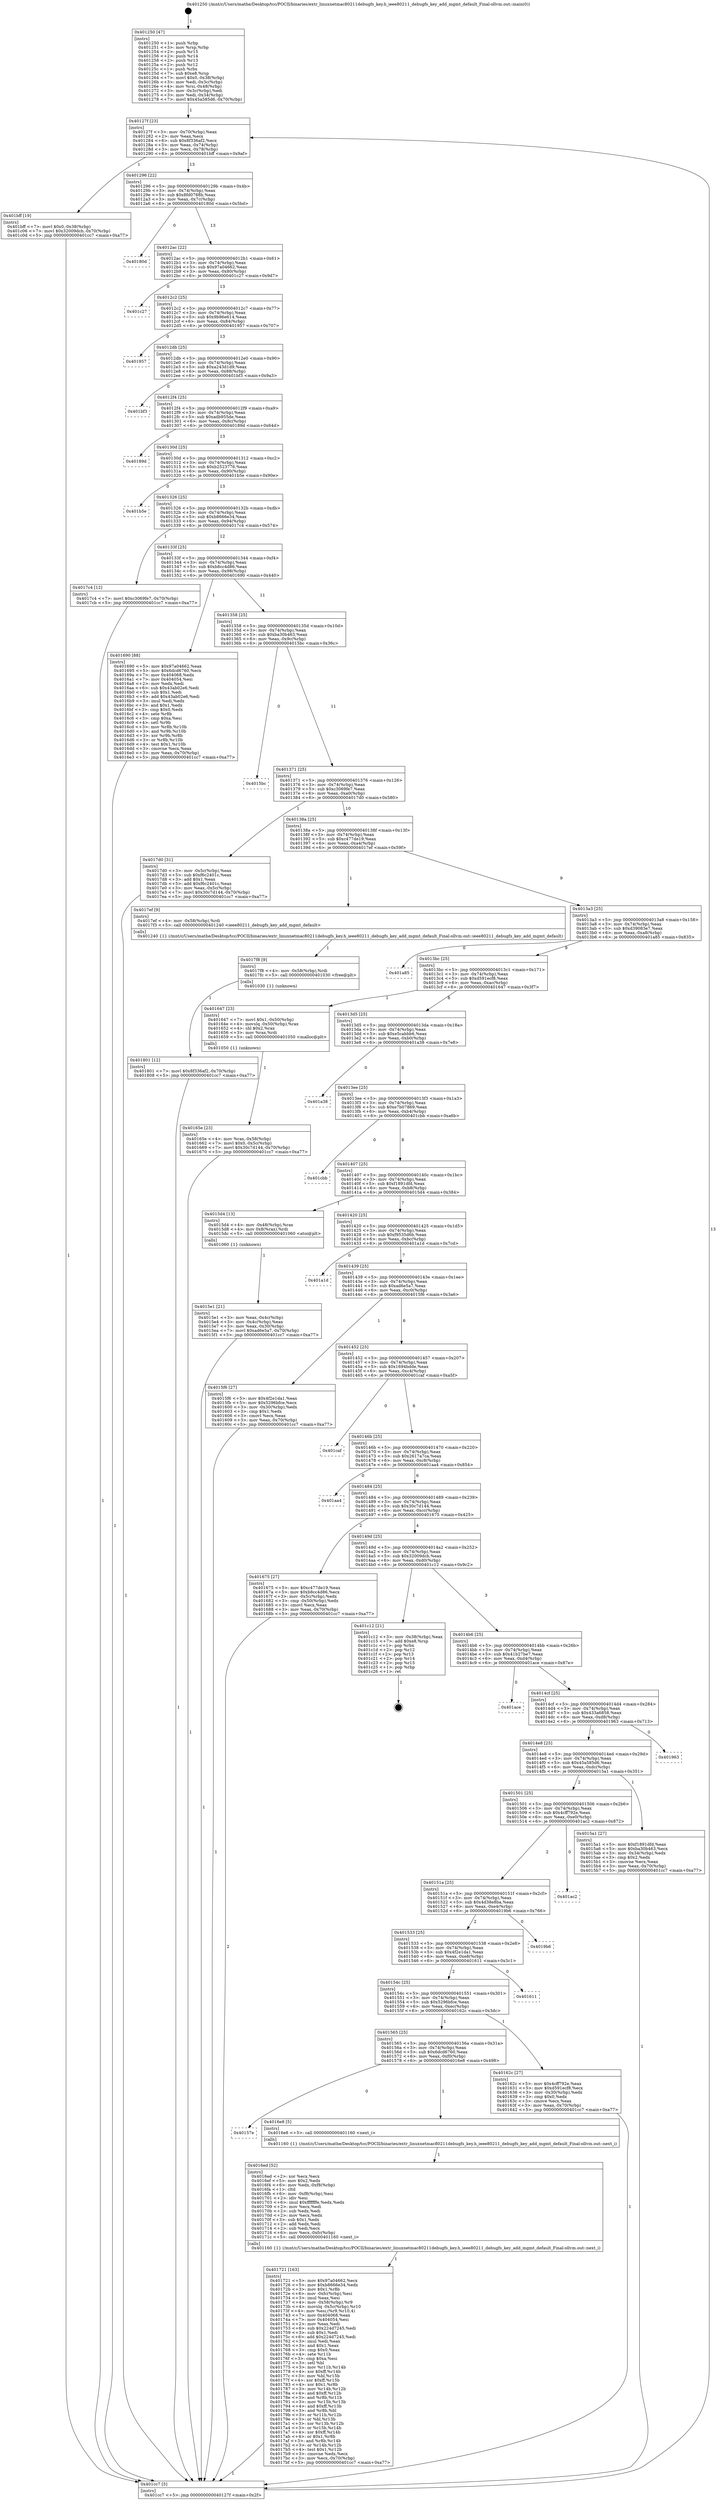 digraph "0x401250" {
  label = "0x401250 (/mnt/c/Users/mathe/Desktop/tcc/POCII/binaries/extr_linuxnetmac80211debugfs_key.h_ieee80211_debugfs_key_add_mgmt_default_Final-ollvm.out::main(0))"
  labelloc = "t"
  node[shape=record]

  Entry [label="",width=0.3,height=0.3,shape=circle,fillcolor=black,style=filled]
  "0x40127f" [label="{
     0x40127f [23]\l
     | [instrs]\l
     &nbsp;&nbsp;0x40127f \<+3\>: mov -0x70(%rbp),%eax\l
     &nbsp;&nbsp;0x401282 \<+2\>: mov %eax,%ecx\l
     &nbsp;&nbsp;0x401284 \<+6\>: sub $0x8f336af2,%ecx\l
     &nbsp;&nbsp;0x40128a \<+3\>: mov %eax,-0x74(%rbp)\l
     &nbsp;&nbsp;0x40128d \<+3\>: mov %ecx,-0x78(%rbp)\l
     &nbsp;&nbsp;0x401290 \<+6\>: je 0000000000401bff \<main+0x9af\>\l
  }"]
  "0x401bff" [label="{
     0x401bff [19]\l
     | [instrs]\l
     &nbsp;&nbsp;0x401bff \<+7\>: movl $0x0,-0x38(%rbp)\l
     &nbsp;&nbsp;0x401c06 \<+7\>: movl $0x32009dcb,-0x70(%rbp)\l
     &nbsp;&nbsp;0x401c0d \<+5\>: jmp 0000000000401cc7 \<main+0xa77\>\l
  }"]
  "0x401296" [label="{
     0x401296 [22]\l
     | [instrs]\l
     &nbsp;&nbsp;0x401296 \<+5\>: jmp 000000000040129b \<main+0x4b\>\l
     &nbsp;&nbsp;0x40129b \<+3\>: mov -0x74(%rbp),%eax\l
     &nbsp;&nbsp;0x40129e \<+5\>: sub $0x8fd0788b,%eax\l
     &nbsp;&nbsp;0x4012a3 \<+3\>: mov %eax,-0x7c(%rbp)\l
     &nbsp;&nbsp;0x4012a6 \<+6\>: je 000000000040180d \<main+0x5bd\>\l
  }"]
  Exit [label="",width=0.3,height=0.3,shape=circle,fillcolor=black,style=filled,peripheries=2]
  "0x40180d" [label="{
     0x40180d\l
  }", style=dashed]
  "0x4012ac" [label="{
     0x4012ac [22]\l
     | [instrs]\l
     &nbsp;&nbsp;0x4012ac \<+5\>: jmp 00000000004012b1 \<main+0x61\>\l
     &nbsp;&nbsp;0x4012b1 \<+3\>: mov -0x74(%rbp),%eax\l
     &nbsp;&nbsp;0x4012b4 \<+5\>: sub $0x97a04662,%eax\l
     &nbsp;&nbsp;0x4012b9 \<+3\>: mov %eax,-0x80(%rbp)\l
     &nbsp;&nbsp;0x4012bc \<+6\>: je 0000000000401c27 \<main+0x9d7\>\l
  }"]
  "0x401801" [label="{
     0x401801 [12]\l
     | [instrs]\l
     &nbsp;&nbsp;0x401801 \<+7\>: movl $0x8f336af2,-0x70(%rbp)\l
     &nbsp;&nbsp;0x401808 \<+5\>: jmp 0000000000401cc7 \<main+0xa77\>\l
  }"]
  "0x401c27" [label="{
     0x401c27\l
  }", style=dashed]
  "0x4012c2" [label="{
     0x4012c2 [25]\l
     | [instrs]\l
     &nbsp;&nbsp;0x4012c2 \<+5\>: jmp 00000000004012c7 \<main+0x77\>\l
     &nbsp;&nbsp;0x4012c7 \<+3\>: mov -0x74(%rbp),%eax\l
     &nbsp;&nbsp;0x4012ca \<+5\>: sub $0x9b96e614,%eax\l
     &nbsp;&nbsp;0x4012cf \<+6\>: mov %eax,-0x84(%rbp)\l
     &nbsp;&nbsp;0x4012d5 \<+6\>: je 0000000000401957 \<main+0x707\>\l
  }"]
  "0x4017f8" [label="{
     0x4017f8 [9]\l
     | [instrs]\l
     &nbsp;&nbsp;0x4017f8 \<+4\>: mov -0x58(%rbp),%rdi\l
     &nbsp;&nbsp;0x4017fc \<+5\>: call 0000000000401030 \<free@plt\>\l
     | [calls]\l
     &nbsp;&nbsp;0x401030 \{1\} (unknown)\l
  }"]
  "0x401957" [label="{
     0x401957\l
  }", style=dashed]
  "0x4012db" [label="{
     0x4012db [25]\l
     | [instrs]\l
     &nbsp;&nbsp;0x4012db \<+5\>: jmp 00000000004012e0 \<main+0x90\>\l
     &nbsp;&nbsp;0x4012e0 \<+3\>: mov -0x74(%rbp),%eax\l
     &nbsp;&nbsp;0x4012e3 \<+5\>: sub $0xa243d1d9,%eax\l
     &nbsp;&nbsp;0x4012e8 \<+6\>: mov %eax,-0x88(%rbp)\l
     &nbsp;&nbsp;0x4012ee \<+6\>: je 0000000000401bf3 \<main+0x9a3\>\l
  }"]
  "0x401721" [label="{
     0x401721 [163]\l
     | [instrs]\l
     &nbsp;&nbsp;0x401721 \<+5\>: mov $0x97a04662,%ecx\l
     &nbsp;&nbsp;0x401726 \<+5\>: mov $0xb8666e34,%edx\l
     &nbsp;&nbsp;0x40172b \<+3\>: mov $0x1,%r8b\l
     &nbsp;&nbsp;0x40172e \<+6\>: mov -0xfc(%rbp),%esi\l
     &nbsp;&nbsp;0x401734 \<+3\>: imul %eax,%esi\l
     &nbsp;&nbsp;0x401737 \<+4\>: mov -0x58(%rbp),%r9\l
     &nbsp;&nbsp;0x40173b \<+4\>: movslq -0x5c(%rbp),%r10\l
     &nbsp;&nbsp;0x40173f \<+4\>: mov %esi,(%r9,%r10,4)\l
     &nbsp;&nbsp;0x401743 \<+7\>: mov 0x404068,%eax\l
     &nbsp;&nbsp;0x40174a \<+7\>: mov 0x404054,%esi\l
     &nbsp;&nbsp;0x401751 \<+2\>: mov %eax,%edi\l
     &nbsp;&nbsp;0x401753 \<+6\>: sub $0x224d7245,%edi\l
     &nbsp;&nbsp;0x401759 \<+3\>: sub $0x1,%edi\l
     &nbsp;&nbsp;0x40175c \<+6\>: add $0x224d7245,%edi\l
     &nbsp;&nbsp;0x401762 \<+3\>: imul %edi,%eax\l
     &nbsp;&nbsp;0x401765 \<+3\>: and $0x1,%eax\l
     &nbsp;&nbsp;0x401768 \<+3\>: cmp $0x0,%eax\l
     &nbsp;&nbsp;0x40176b \<+4\>: sete %r11b\l
     &nbsp;&nbsp;0x40176f \<+3\>: cmp $0xa,%esi\l
     &nbsp;&nbsp;0x401772 \<+3\>: setl %bl\l
     &nbsp;&nbsp;0x401775 \<+3\>: mov %r11b,%r14b\l
     &nbsp;&nbsp;0x401778 \<+4\>: xor $0xff,%r14b\l
     &nbsp;&nbsp;0x40177c \<+3\>: mov %bl,%r15b\l
     &nbsp;&nbsp;0x40177f \<+4\>: xor $0xff,%r15b\l
     &nbsp;&nbsp;0x401783 \<+4\>: xor $0x1,%r8b\l
     &nbsp;&nbsp;0x401787 \<+3\>: mov %r14b,%r12b\l
     &nbsp;&nbsp;0x40178a \<+4\>: and $0xff,%r12b\l
     &nbsp;&nbsp;0x40178e \<+3\>: and %r8b,%r11b\l
     &nbsp;&nbsp;0x401791 \<+3\>: mov %r15b,%r13b\l
     &nbsp;&nbsp;0x401794 \<+4\>: and $0xff,%r13b\l
     &nbsp;&nbsp;0x401798 \<+3\>: and %r8b,%bl\l
     &nbsp;&nbsp;0x40179b \<+3\>: or %r11b,%r12b\l
     &nbsp;&nbsp;0x40179e \<+3\>: or %bl,%r13b\l
     &nbsp;&nbsp;0x4017a1 \<+3\>: xor %r13b,%r12b\l
     &nbsp;&nbsp;0x4017a4 \<+3\>: or %r15b,%r14b\l
     &nbsp;&nbsp;0x4017a7 \<+4\>: xor $0xff,%r14b\l
     &nbsp;&nbsp;0x4017ab \<+4\>: or $0x1,%r8b\l
     &nbsp;&nbsp;0x4017af \<+3\>: and %r8b,%r14b\l
     &nbsp;&nbsp;0x4017b2 \<+3\>: or %r14b,%r12b\l
     &nbsp;&nbsp;0x4017b5 \<+4\>: test $0x1,%r12b\l
     &nbsp;&nbsp;0x4017b9 \<+3\>: cmovne %edx,%ecx\l
     &nbsp;&nbsp;0x4017bc \<+3\>: mov %ecx,-0x70(%rbp)\l
     &nbsp;&nbsp;0x4017bf \<+5\>: jmp 0000000000401cc7 \<main+0xa77\>\l
  }"]
  "0x401bf3" [label="{
     0x401bf3\l
  }", style=dashed]
  "0x4012f4" [label="{
     0x4012f4 [25]\l
     | [instrs]\l
     &nbsp;&nbsp;0x4012f4 \<+5\>: jmp 00000000004012f9 \<main+0xa9\>\l
     &nbsp;&nbsp;0x4012f9 \<+3\>: mov -0x74(%rbp),%eax\l
     &nbsp;&nbsp;0x4012fc \<+5\>: sub $0xadb955de,%eax\l
     &nbsp;&nbsp;0x401301 \<+6\>: mov %eax,-0x8c(%rbp)\l
     &nbsp;&nbsp;0x401307 \<+6\>: je 000000000040189d \<main+0x64d\>\l
  }"]
  "0x4016ed" [label="{
     0x4016ed [52]\l
     | [instrs]\l
     &nbsp;&nbsp;0x4016ed \<+2\>: xor %ecx,%ecx\l
     &nbsp;&nbsp;0x4016ef \<+5\>: mov $0x2,%edx\l
     &nbsp;&nbsp;0x4016f4 \<+6\>: mov %edx,-0xf8(%rbp)\l
     &nbsp;&nbsp;0x4016fa \<+1\>: cltd\l
     &nbsp;&nbsp;0x4016fb \<+6\>: mov -0xf8(%rbp),%esi\l
     &nbsp;&nbsp;0x401701 \<+2\>: idiv %esi\l
     &nbsp;&nbsp;0x401703 \<+6\>: imul $0xfffffffe,%edx,%edx\l
     &nbsp;&nbsp;0x401709 \<+2\>: mov %ecx,%edi\l
     &nbsp;&nbsp;0x40170b \<+2\>: sub %edx,%edi\l
     &nbsp;&nbsp;0x40170d \<+2\>: mov %ecx,%edx\l
     &nbsp;&nbsp;0x40170f \<+3\>: sub $0x1,%edx\l
     &nbsp;&nbsp;0x401712 \<+2\>: add %edx,%edi\l
     &nbsp;&nbsp;0x401714 \<+2\>: sub %edi,%ecx\l
     &nbsp;&nbsp;0x401716 \<+6\>: mov %ecx,-0xfc(%rbp)\l
     &nbsp;&nbsp;0x40171c \<+5\>: call 0000000000401160 \<next_i\>\l
     | [calls]\l
     &nbsp;&nbsp;0x401160 \{1\} (/mnt/c/Users/mathe/Desktop/tcc/POCII/binaries/extr_linuxnetmac80211debugfs_key.h_ieee80211_debugfs_key_add_mgmt_default_Final-ollvm.out::next_i)\l
  }"]
  "0x40189d" [label="{
     0x40189d\l
  }", style=dashed]
  "0x40130d" [label="{
     0x40130d [25]\l
     | [instrs]\l
     &nbsp;&nbsp;0x40130d \<+5\>: jmp 0000000000401312 \<main+0xc2\>\l
     &nbsp;&nbsp;0x401312 \<+3\>: mov -0x74(%rbp),%eax\l
     &nbsp;&nbsp;0x401315 \<+5\>: sub $0xb2523776,%eax\l
     &nbsp;&nbsp;0x40131a \<+6\>: mov %eax,-0x90(%rbp)\l
     &nbsp;&nbsp;0x401320 \<+6\>: je 0000000000401b5e \<main+0x90e\>\l
  }"]
  "0x40157e" [label="{
     0x40157e\l
  }", style=dashed]
  "0x401b5e" [label="{
     0x401b5e\l
  }", style=dashed]
  "0x401326" [label="{
     0x401326 [25]\l
     | [instrs]\l
     &nbsp;&nbsp;0x401326 \<+5\>: jmp 000000000040132b \<main+0xdb\>\l
     &nbsp;&nbsp;0x40132b \<+3\>: mov -0x74(%rbp),%eax\l
     &nbsp;&nbsp;0x40132e \<+5\>: sub $0xb8666e34,%eax\l
     &nbsp;&nbsp;0x401333 \<+6\>: mov %eax,-0x94(%rbp)\l
     &nbsp;&nbsp;0x401339 \<+6\>: je 00000000004017c4 \<main+0x574\>\l
  }"]
  "0x4016e8" [label="{
     0x4016e8 [5]\l
     | [instrs]\l
     &nbsp;&nbsp;0x4016e8 \<+5\>: call 0000000000401160 \<next_i\>\l
     | [calls]\l
     &nbsp;&nbsp;0x401160 \{1\} (/mnt/c/Users/mathe/Desktop/tcc/POCII/binaries/extr_linuxnetmac80211debugfs_key.h_ieee80211_debugfs_key_add_mgmt_default_Final-ollvm.out::next_i)\l
  }"]
  "0x4017c4" [label="{
     0x4017c4 [12]\l
     | [instrs]\l
     &nbsp;&nbsp;0x4017c4 \<+7\>: movl $0xc3069fe7,-0x70(%rbp)\l
     &nbsp;&nbsp;0x4017cb \<+5\>: jmp 0000000000401cc7 \<main+0xa77\>\l
  }"]
  "0x40133f" [label="{
     0x40133f [25]\l
     | [instrs]\l
     &nbsp;&nbsp;0x40133f \<+5\>: jmp 0000000000401344 \<main+0xf4\>\l
     &nbsp;&nbsp;0x401344 \<+3\>: mov -0x74(%rbp),%eax\l
     &nbsp;&nbsp;0x401347 \<+5\>: sub $0xb8cc4d86,%eax\l
     &nbsp;&nbsp;0x40134c \<+6\>: mov %eax,-0x98(%rbp)\l
     &nbsp;&nbsp;0x401352 \<+6\>: je 0000000000401690 \<main+0x440\>\l
  }"]
  "0x40165e" [label="{
     0x40165e [23]\l
     | [instrs]\l
     &nbsp;&nbsp;0x40165e \<+4\>: mov %rax,-0x58(%rbp)\l
     &nbsp;&nbsp;0x401662 \<+7\>: movl $0x0,-0x5c(%rbp)\l
     &nbsp;&nbsp;0x401669 \<+7\>: movl $0x30c7d144,-0x70(%rbp)\l
     &nbsp;&nbsp;0x401670 \<+5\>: jmp 0000000000401cc7 \<main+0xa77\>\l
  }"]
  "0x401690" [label="{
     0x401690 [88]\l
     | [instrs]\l
     &nbsp;&nbsp;0x401690 \<+5\>: mov $0x97a04662,%eax\l
     &nbsp;&nbsp;0x401695 \<+5\>: mov $0x6dcd6760,%ecx\l
     &nbsp;&nbsp;0x40169a \<+7\>: mov 0x404068,%edx\l
     &nbsp;&nbsp;0x4016a1 \<+7\>: mov 0x404054,%esi\l
     &nbsp;&nbsp;0x4016a8 \<+2\>: mov %edx,%edi\l
     &nbsp;&nbsp;0x4016aa \<+6\>: sub $0x43ab02e6,%edi\l
     &nbsp;&nbsp;0x4016b0 \<+3\>: sub $0x1,%edi\l
     &nbsp;&nbsp;0x4016b3 \<+6\>: add $0x43ab02e6,%edi\l
     &nbsp;&nbsp;0x4016b9 \<+3\>: imul %edi,%edx\l
     &nbsp;&nbsp;0x4016bc \<+3\>: and $0x1,%edx\l
     &nbsp;&nbsp;0x4016bf \<+3\>: cmp $0x0,%edx\l
     &nbsp;&nbsp;0x4016c2 \<+4\>: sete %r8b\l
     &nbsp;&nbsp;0x4016c6 \<+3\>: cmp $0xa,%esi\l
     &nbsp;&nbsp;0x4016c9 \<+4\>: setl %r9b\l
     &nbsp;&nbsp;0x4016cd \<+3\>: mov %r8b,%r10b\l
     &nbsp;&nbsp;0x4016d0 \<+3\>: and %r9b,%r10b\l
     &nbsp;&nbsp;0x4016d3 \<+3\>: xor %r9b,%r8b\l
     &nbsp;&nbsp;0x4016d6 \<+3\>: or %r8b,%r10b\l
     &nbsp;&nbsp;0x4016d9 \<+4\>: test $0x1,%r10b\l
     &nbsp;&nbsp;0x4016dd \<+3\>: cmovne %ecx,%eax\l
     &nbsp;&nbsp;0x4016e0 \<+3\>: mov %eax,-0x70(%rbp)\l
     &nbsp;&nbsp;0x4016e3 \<+5\>: jmp 0000000000401cc7 \<main+0xa77\>\l
  }"]
  "0x401358" [label="{
     0x401358 [25]\l
     | [instrs]\l
     &nbsp;&nbsp;0x401358 \<+5\>: jmp 000000000040135d \<main+0x10d\>\l
     &nbsp;&nbsp;0x40135d \<+3\>: mov -0x74(%rbp),%eax\l
     &nbsp;&nbsp;0x401360 \<+5\>: sub $0xba30b463,%eax\l
     &nbsp;&nbsp;0x401365 \<+6\>: mov %eax,-0x9c(%rbp)\l
     &nbsp;&nbsp;0x40136b \<+6\>: je 00000000004015bc \<main+0x36c\>\l
  }"]
  "0x401565" [label="{
     0x401565 [25]\l
     | [instrs]\l
     &nbsp;&nbsp;0x401565 \<+5\>: jmp 000000000040156a \<main+0x31a\>\l
     &nbsp;&nbsp;0x40156a \<+3\>: mov -0x74(%rbp),%eax\l
     &nbsp;&nbsp;0x40156d \<+5\>: sub $0x6dcd6760,%eax\l
     &nbsp;&nbsp;0x401572 \<+6\>: mov %eax,-0xf0(%rbp)\l
     &nbsp;&nbsp;0x401578 \<+6\>: je 00000000004016e8 \<main+0x498\>\l
  }"]
  "0x4015bc" [label="{
     0x4015bc\l
  }", style=dashed]
  "0x401371" [label="{
     0x401371 [25]\l
     | [instrs]\l
     &nbsp;&nbsp;0x401371 \<+5\>: jmp 0000000000401376 \<main+0x126\>\l
     &nbsp;&nbsp;0x401376 \<+3\>: mov -0x74(%rbp),%eax\l
     &nbsp;&nbsp;0x401379 \<+5\>: sub $0xc3069fe7,%eax\l
     &nbsp;&nbsp;0x40137e \<+6\>: mov %eax,-0xa0(%rbp)\l
     &nbsp;&nbsp;0x401384 \<+6\>: je 00000000004017d0 \<main+0x580\>\l
  }"]
  "0x40162c" [label="{
     0x40162c [27]\l
     | [instrs]\l
     &nbsp;&nbsp;0x40162c \<+5\>: mov $0x4cff792e,%eax\l
     &nbsp;&nbsp;0x401631 \<+5\>: mov $0xd591ecf8,%ecx\l
     &nbsp;&nbsp;0x401636 \<+3\>: mov -0x30(%rbp),%edx\l
     &nbsp;&nbsp;0x401639 \<+3\>: cmp $0x0,%edx\l
     &nbsp;&nbsp;0x40163c \<+3\>: cmove %ecx,%eax\l
     &nbsp;&nbsp;0x40163f \<+3\>: mov %eax,-0x70(%rbp)\l
     &nbsp;&nbsp;0x401642 \<+5\>: jmp 0000000000401cc7 \<main+0xa77\>\l
  }"]
  "0x4017d0" [label="{
     0x4017d0 [31]\l
     | [instrs]\l
     &nbsp;&nbsp;0x4017d0 \<+3\>: mov -0x5c(%rbp),%eax\l
     &nbsp;&nbsp;0x4017d3 \<+5\>: sub $0xf6c2401c,%eax\l
     &nbsp;&nbsp;0x4017d8 \<+3\>: add $0x1,%eax\l
     &nbsp;&nbsp;0x4017db \<+5\>: add $0xf6c2401c,%eax\l
     &nbsp;&nbsp;0x4017e0 \<+3\>: mov %eax,-0x5c(%rbp)\l
     &nbsp;&nbsp;0x4017e3 \<+7\>: movl $0x30c7d144,-0x70(%rbp)\l
     &nbsp;&nbsp;0x4017ea \<+5\>: jmp 0000000000401cc7 \<main+0xa77\>\l
  }"]
  "0x40138a" [label="{
     0x40138a [25]\l
     | [instrs]\l
     &nbsp;&nbsp;0x40138a \<+5\>: jmp 000000000040138f \<main+0x13f\>\l
     &nbsp;&nbsp;0x40138f \<+3\>: mov -0x74(%rbp),%eax\l
     &nbsp;&nbsp;0x401392 \<+5\>: sub $0xc477de19,%eax\l
     &nbsp;&nbsp;0x401397 \<+6\>: mov %eax,-0xa4(%rbp)\l
     &nbsp;&nbsp;0x40139d \<+6\>: je 00000000004017ef \<main+0x59f\>\l
  }"]
  "0x40154c" [label="{
     0x40154c [25]\l
     | [instrs]\l
     &nbsp;&nbsp;0x40154c \<+5\>: jmp 0000000000401551 \<main+0x301\>\l
     &nbsp;&nbsp;0x401551 \<+3\>: mov -0x74(%rbp),%eax\l
     &nbsp;&nbsp;0x401554 \<+5\>: sub $0x5296bfce,%eax\l
     &nbsp;&nbsp;0x401559 \<+6\>: mov %eax,-0xec(%rbp)\l
     &nbsp;&nbsp;0x40155f \<+6\>: je 000000000040162c \<main+0x3dc\>\l
  }"]
  "0x4017ef" [label="{
     0x4017ef [9]\l
     | [instrs]\l
     &nbsp;&nbsp;0x4017ef \<+4\>: mov -0x58(%rbp),%rdi\l
     &nbsp;&nbsp;0x4017f3 \<+5\>: call 0000000000401240 \<ieee80211_debugfs_key_add_mgmt_default\>\l
     | [calls]\l
     &nbsp;&nbsp;0x401240 \{1\} (/mnt/c/Users/mathe/Desktop/tcc/POCII/binaries/extr_linuxnetmac80211debugfs_key.h_ieee80211_debugfs_key_add_mgmt_default_Final-ollvm.out::ieee80211_debugfs_key_add_mgmt_default)\l
  }"]
  "0x4013a3" [label="{
     0x4013a3 [25]\l
     | [instrs]\l
     &nbsp;&nbsp;0x4013a3 \<+5\>: jmp 00000000004013a8 \<main+0x158\>\l
     &nbsp;&nbsp;0x4013a8 \<+3\>: mov -0x74(%rbp),%eax\l
     &nbsp;&nbsp;0x4013ab \<+5\>: sub $0xd39083e7,%eax\l
     &nbsp;&nbsp;0x4013b0 \<+6\>: mov %eax,-0xa8(%rbp)\l
     &nbsp;&nbsp;0x4013b6 \<+6\>: je 0000000000401a85 \<main+0x835\>\l
  }"]
  "0x401611" [label="{
     0x401611\l
  }", style=dashed]
  "0x401a85" [label="{
     0x401a85\l
  }", style=dashed]
  "0x4013bc" [label="{
     0x4013bc [25]\l
     | [instrs]\l
     &nbsp;&nbsp;0x4013bc \<+5\>: jmp 00000000004013c1 \<main+0x171\>\l
     &nbsp;&nbsp;0x4013c1 \<+3\>: mov -0x74(%rbp),%eax\l
     &nbsp;&nbsp;0x4013c4 \<+5\>: sub $0xd591ecf8,%eax\l
     &nbsp;&nbsp;0x4013c9 \<+6\>: mov %eax,-0xac(%rbp)\l
     &nbsp;&nbsp;0x4013cf \<+6\>: je 0000000000401647 \<main+0x3f7\>\l
  }"]
  "0x401533" [label="{
     0x401533 [25]\l
     | [instrs]\l
     &nbsp;&nbsp;0x401533 \<+5\>: jmp 0000000000401538 \<main+0x2e8\>\l
     &nbsp;&nbsp;0x401538 \<+3\>: mov -0x74(%rbp),%eax\l
     &nbsp;&nbsp;0x40153b \<+5\>: sub $0x4f2e1da1,%eax\l
     &nbsp;&nbsp;0x401540 \<+6\>: mov %eax,-0xe8(%rbp)\l
     &nbsp;&nbsp;0x401546 \<+6\>: je 0000000000401611 \<main+0x3c1\>\l
  }"]
  "0x401647" [label="{
     0x401647 [23]\l
     | [instrs]\l
     &nbsp;&nbsp;0x401647 \<+7\>: movl $0x1,-0x50(%rbp)\l
     &nbsp;&nbsp;0x40164e \<+4\>: movslq -0x50(%rbp),%rax\l
     &nbsp;&nbsp;0x401652 \<+4\>: shl $0x2,%rax\l
     &nbsp;&nbsp;0x401656 \<+3\>: mov %rax,%rdi\l
     &nbsp;&nbsp;0x401659 \<+5\>: call 0000000000401050 \<malloc@plt\>\l
     | [calls]\l
     &nbsp;&nbsp;0x401050 \{1\} (unknown)\l
  }"]
  "0x4013d5" [label="{
     0x4013d5 [25]\l
     | [instrs]\l
     &nbsp;&nbsp;0x4013d5 \<+5\>: jmp 00000000004013da \<main+0x18a\>\l
     &nbsp;&nbsp;0x4013da \<+3\>: mov -0x74(%rbp),%eax\l
     &nbsp;&nbsp;0x4013dd \<+5\>: sub $0xe5cabbb6,%eax\l
     &nbsp;&nbsp;0x4013e2 \<+6\>: mov %eax,-0xb0(%rbp)\l
     &nbsp;&nbsp;0x4013e8 \<+6\>: je 0000000000401a38 \<main+0x7e8\>\l
  }"]
  "0x4019b6" [label="{
     0x4019b6\l
  }", style=dashed]
  "0x401a38" [label="{
     0x401a38\l
  }", style=dashed]
  "0x4013ee" [label="{
     0x4013ee [25]\l
     | [instrs]\l
     &nbsp;&nbsp;0x4013ee \<+5\>: jmp 00000000004013f3 \<main+0x1a3\>\l
     &nbsp;&nbsp;0x4013f3 \<+3\>: mov -0x74(%rbp),%eax\l
     &nbsp;&nbsp;0x4013f6 \<+5\>: sub $0xe7b07869,%eax\l
     &nbsp;&nbsp;0x4013fb \<+6\>: mov %eax,-0xb4(%rbp)\l
     &nbsp;&nbsp;0x401401 \<+6\>: je 0000000000401cbb \<main+0xa6b\>\l
  }"]
  "0x40151a" [label="{
     0x40151a [25]\l
     | [instrs]\l
     &nbsp;&nbsp;0x40151a \<+5\>: jmp 000000000040151f \<main+0x2cf\>\l
     &nbsp;&nbsp;0x40151f \<+3\>: mov -0x74(%rbp),%eax\l
     &nbsp;&nbsp;0x401522 \<+5\>: sub $0x4d38e8ba,%eax\l
     &nbsp;&nbsp;0x401527 \<+6\>: mov %eax,-0xe4(%rbp)\l
     &nbsp;&nbsp;0x40152d \<+6\>: je 00000000004019b6 \<main+0x766\>\l
  }"]
  "0x401cbb" [label="{
     0x401cbb\l
  }", style=dashed]
  "0x401407" [label="{
     0x401407 [25]\l
     | [instrs]\l
     &nbsp;&nbsp;0x401407 \<+5\>: jmp 000000000040140c \<main+0x1bc\>\l
     &nbsp;&nbsp;0x40140c \<+3\>: mov -0x74(%rbp),%eax\l
     &nbsp;&nbsp;0x40140f \<+5\>: sub $0xf1891dfd,%eax\l
     &nbsp;&nbsp;0x401414 \<+6\>: mov %eax,-0xb8(%rbp)\l
     &nbsp;&nbsp;0x40141a \<+6\>: je 00000000004015d4 \<main+0x384\>\l
  }"]
  "0x401ac2" [label="{
     0x401ac2\l
  }", style=dashed]
  "0x4015d4" [label="{
     0x4015d4 [13]\l
     | [instrs]\l
     &nbsp;&nbsp;0x4015d4 \<+4\>: mov -0x48(%rbp),%rax\l
     &nbsp;&nbsp;0x4015d8 \<+4\>: mov 0x8(%rax),%rdi\l
     &nbsp;&nbsp;0x4015dc \<+5\>: call 0000000000401060 \<atoi@plt\>\l
     | [calls]\l
     &nbsp;&nbsp;0x401060 \{1\} (unknown)\l
  }"]
  "0x401420" [label="{
     0x401420 [25]\l
     | [instrs]\l
     &nbsp;&nbsp;0x401420 \<+5\>: jmp 0000000000401425 \<main+0x1d5\>\l
     &nbsp;&nbsp;0x401425 \<+3\>: mov -0x74(%rbp),%eax\l
     &nbsp;&nbsp;0x401428 \<+5\>: sub $0xf9535d6b,%eax\l
     &nbsp;&nbsp;0x40142d \<+6\>: mov %eax,-0xbc(%rbp)\l
     &nbsp;&nbsp;0x401433 \<+6\>: je 0000000000401a1d \<main+0x7cd\>\l
  }"]
  "0x4015e1" [label="{
     0x4015e1 [21]\l
     | [instrs]\l
     &nbsp;&nbsp;0x4015e1 \<+3\>: mov %eax,-0x4c(%rbp)\l
     &nbsp;&nbsp;0x4015e4 \<+3\>: mov -0x4c(%rbp),%eax\l
     &nbsp;&nbsp;0x4015e7 \<+3\>: mov %eax,-0x30(%rbp)\l
     &nbsp;&nbsp;0x4015ea \<+7\>: movl $0xad6e5a7,-0x70(%rbp)\l
     &nbsp;&nbsp;0x4015f1 \<+5\>: jmp 0000000000401cc7 \<main+0xa77\>\l
  }"]
  "0x401a1d" [label="{
     0x401a1d\l
  }", style=dashed]
  "0x401439" [label="{
     0x401439 [25]\l
     | [instrs]\l
     &nbsp;&nbsp;0x401439 \<+5\>: jmp 000000000040143e \<main+0x1ee\>\l
     &nbsp;&nbsp;0x40143e \<+3\>: mov -0x74(%rbp),%eax\l
     &nbsp;&nbsp;0x401441 \<+5\>: sub $0xad6e5a7,%eax\l
     &nbsp;&nbsp;0x401446 \<+6\>: mov %eax,-0xc0(%rbp)\l
     &nbsp;&nbsp;0x40144c \<+6\>: je 00000000004015f6 \<main+0x3a6\>\l
  }"]
  "0x401250" [label="{
     0x401250 [47]\l
     | [instrs]\l
     &nbsp;&nbsp;0x401250 \<+1\>: push %rbp\l
     &nbsp;&nbsp;0x401251 \<+3\>: mov %rsp,%rbp\l
     &nbsp;&nbsp;0x401254 \<+2\>: push %r15\l
     &nbsp;&nbsp;0x401256 \<+2\>: push %r14\l
     &nbsp;&nbsp;0x401258 \<+2\>: push %r13\l
     &nbsp;&nbsp;0x40125a \<+2\>: push %r12\l
     &nbsp;&nbsp;0x40125c \<+1\>: push %rbx\l
     &nbsp;&nbsp;0x40125d \<+7\>: sub $0xe8,%rsp\l
     &nbsp;&nbsp;0x401264 \<+7\>: movl $0x0,-0x38(%rbp)\l
     &nbsp;&nbsp;0x40126b \<+3\>: mov %edi,-0x3c(%rbp)\l
     &nbsp;&nbsp;0x40126e \<+4\>: mov %rsi,-0x48(%rbp)\l
     &nbsp;&nbsp;0x401272 \<+3\>: mov -0x3c(%rbp),%edi\l
     &nbsp;&nbsp;0x401275 \<+3\>: mov %edi,-0x34(%rbp)\l
     &nbsp;&nbsp;0x401278 \<+7\>: movl $0x45a585d6,-0x70(%rbp)\l
  }"]
  "0x4015f6" [label="{
     0x4015f6 [27]\l
     | [instrs]\l
     &nbsp;&nbsp;0x4015f6 \<+5\>: mov $0x4f2e1da1,%eax\l
     &nbsp;&nbsp;0x4015fb \<+5\>: mov $0x5296bfce,%ecx\l
     &nbsp;&nbsp;0x401600 \<+3\>: mov -0x30(%rbp),%edx\l
     &nbsp;&nbsp;0x401603 \<+3\>: cmp $0x1,%edx\l
     &nbsp;&nbsp;0x401606 \<+3\>: cmovl %ecx,%eax\l
     &nbsp;&nbsp;0x401609 \<+3\>: mov %eax,-0x70(%rbp)\l
     &nbsp;&nbsp;0x40160c \<+5\>: jmp 0000000000401cc7 \<main+0xa77\>\l
  }"]
  "0x401452" [label="{
     0x401452 [25]\l
     | [instrs]\l
     &nbsp;&nbsp;0x401452 \<+5\>: jmp 0000000000401457 \<main+0x207\>\l
     &nbsp;&nbsp;0x401457 \<+3\>: mov -0x74(%rbp),%eax\l
     &nbsp;&nbsp;0x40145a \<+5\>: sub $0x1694bdde,%eax\l
     &nbsp;&nbsp;0x40145f \<+6\>: mov %eax,-0xc4(%rbp)\l
     &nbsp;&nbsp;0x401465 \<+6\>: je 0000000000401caf \<main+0xa5f\>\l
  }"]
  "0x401cc7" [label="{
     0x401cc7 [5]\l
     | [instrs]\l
     &nbsp;&nbsp;0x401cc7 \<+5\>: jmp 000000000040127f \<main+0x2f\>\l
  }"]
  "0x401caf" [label="{
     0x401caf\l
  }", style=dashed]
  "0x40146b" [label="{
     0x40146b [25]\l
     | [instrs]\l
     &nbsp;&nbsp;0x40146b \<+5\>: jmp 0000000000401470 \<main+0x220\>\l
     &nbsp;&nbsp;0x401470 \<+3\>: mov -0x74(%rbp),%eax\l
     &nbsp;&nbsp;0x401473 \<+5\>: sub $0x2617a7ca,%eax\l
     &nbsp;&nbsp;0x401478 \<+6\>: mov %eax,-0xc8(%rbp)\l
     &nbsp;&nbsp;0x40147e \<+6\>: je 0000000000401aa4 \<main+0x854\>\l
  }"]
  "0x401501" [label="{
     0x401501 [25]\l
     | [instrs]\l
     &nbsp;&nbsp;0x401501 \<+5\>: jmp 0000000000401506 \<main+0x2b6\>\l
     &nbsp;&nbsp;0x401506 \<+3\>: mov -0x74(%rbp),%eax\l
     &nbsp;&nbsp;0x401509 \<+5\>: sub $0x4cff792e,%eax\l
     &nbsp;&nbsp;0x40150e \<+6\>: mov %eax,-0xe0(%rbp)\l
     &nbsp;&nbsp;0x401514 \<+6\>: je 0000000000401ac2 \<main+0x872\>\l
  }"]
  "0x401aa4" [label="{
     0x401aa4\l
  }", style=dashed]
  "0x401484" [label="{
     0x401484 [25]\l
     | [instrs]\l
     &nbsp;&nbsp;0x401484 \<+5\>: jmp 0000000000401489 \<main+0x239\>\l
     &nbsp;&nbsp;0x401489 \<+3\>: mov -0x74(%rbp),%eax\l
     &nbsp;&nbsp;0x40148c \<+5\>: sub $0x30c7d144,%eax\l
     &nbsp;&nbsp;0x401491 \<+6\>: mov %eax,-0xcc(%rbp)\l
     &nbsp;&nbsp;0x401497 \<+6\>: je 0000000000401675 \<main+0x425\>\l
  }"]
  "0x4015a1" [label="{
     0x4015a1 [27]\l
     | [instrs]\l
     &nbsp;&nbsp;0x4015a1 \<+5\>: mov $0xf1891dfd,%eax\l
     &nbsp;&nbsp;0x4015a6 \<+5\>: mov $0xba30b463,%ecx\l
     &nbsp;&nbsp;0x4015ab \<+3\>: mov -0x34(%rbp),%edx\l
     &nbsp;&nbsp;0x4015ae \<+3\>: cmp $0x2,%edx\l
     &nbsp;&nbsp;0x4015b1 \<+3\>: cmovne %ecx,%eax\l
     &nbsp;&nbsp;0x4015b4 \<+3\>: mov %eax,-0x70(%rbp)\l
     &nbsp;&nbsp;0x4015b7 \<+5\>: jmp 0000000000401cc7 \<main+0xa77\>\l
  }"]
  "0x401675" [label="{
     0x401675 [27]\l
     | [instrs]\l
     &nbsp;&nbsp;0x401675 \<+5\>: mov $0xc477de19,%eax\l
     &nbsp;&nbsp;0x40167a \<+5\>: mov $0xb8cc4d86,%ecx\l
     &nbsp;&nbsp;0x40167f \<+3\>: mov -0x5c(%rbp),%edx\l
     &nbsp;&nbsp;0x401682 \<+3\>: cmp -0x50(%rbp),%edx\l
     &nbsp;&nbsp;0x401685 \<+3\>: cmovl %ecx,%eax\l
     &nbsp;&nbsp;0x401688 \<+3\>: mov %eax,-0x70(%rbp)\l
     &nbsp;&nbsp;0x40168b \<+5\>: jmp 0000000000401cc7 \<main+0xa77\>\l
  }"]
  "0x40149d" [label="{
     0x40149d [25]\l
     | [instrs]\l
     &nbsp;&nbsp;0x40149d \<+5\>: jmp 00000000004014a2 \<main+0x252\>\l
     &nbsp;&nbsp;0x4014a2 \<+3\>: mov -0x74(%rbp),%eax\l
     &nbsp;&nbsp;0x4014a5 \<+5\>: sub $0x32009dcb,%eax\l
     &nbsp;&nbsp;0x4014aa \<+6\>: mov %eax,-0xd0(%rbp)\l
     &nbsp;&nbsp;0x4014b0 \<+6\>: je 0000000000401c12 \<main+0x9c2\>\l
  }"]
  "0x4014e8" [label="{
     0x4014e8 [25]\l
     | [instrs]\l
     &nbsp;&nbsp;0x4014e8 \<+5\>: jmp 00000000004014ed \<main+0x29d\>\l
     &nbsp;&nbsp;0x4014ed \<+3\>: mov -0x74(%rbp),%eax\l
     &nbsp;&nbsp;0x4014f0 \<+5\>: sub $0x45a585d6,%eax\l
     &nbsp;&nbsp;0x4014f5 \<+6\>: mov %eax,-0xdc(%rbp)\l
     &nbsp;&nbsp;0x4014fb \<+6\>: je 00000000004015a1 \<main+0x351\>\l
  }"]
  "0x401c12" [label="{
     0x401c12 [21]\l
     | [instrs]\l
     &nbsp;&nbsp;0x401c12 \<+3\>: mov -0x38(%rbp),%eax\l
     &nbsp;&nbsp;0x401c15 \<+7\>: add $0xe8,%rsp\l
     &nbsp;&nbsp;0x401c1c \<+1\>: pop %rbx\l
     &nbsp;&nbsp;0x401c1d \<+2\>: pop %r12\l
     &nbsp;&nbsp;0x401c1f \<+2\>: pop %r13\l
     &nbsp;&nbsp;0x401c21 \<+2\>: pop %r14\l
     &nbsp;&nbsp;0x401c23 \<+2\>: pop %r15\l
     &nbsp;&nbsp;0x401c25 \<+1\>: pop %rbp\l
     &nbsp;&nbsp;0x401c26 \<+1\>: ret\l
  }"]
  "0x4014b6" [label="{
     0x4014b6 [25]\l
     | [instrs]\l
     &nbsp;&nbsp;0x4014b6 \<+5\>: jmp 00000000004014bb \<main+0x26b\>\l
     &nbsp;&nbsp;0x4014bb \<+3\>: mov -0x74(%rbp),%eax\l
     &nbsp;&nbsp;0x4014be \<+5\>: sub $0x41b27be7,%eax\l
     &nbsp;&nbsp;0x4014c3 \<+6\>: mov %eax,-0xd4(%rbp)\l
     &nbsp;&nbsp;0x4014c9 \<+6\>: je 0000000000401ace \<main+0x87e\>\l
  }"]
  "0x401963" [label="{
     0x401963\l
  }", style=dashed]
  "0x401ace" [label="{
     0x401ace\l
  }", style=dashed]
  "0x4014cf" [label="{
     0x4014cf [25]\l
     | [instrs]\l
     &nbsp;&nbsp;0x4014cf \<+5\>: jmp 00000000004014d4 \<main+0x284\>\l
     &nbsp;&nbsp;0x4014d4 \<+3\>: mov -0x74(%rbp),%eax\l
     &nbsp;&nbsp;0x4014d7 \<+5\>: sub $0x433a6858,%eax\l
     &nbsp;&nbsp;0x4014dc \<+6\>: mov %eax,-0xd8(%rbp)\l
     &nbsp;&nbsp;0x4014e2 \<+6\>: je 0000000000401963 \<main+0x713\>\l
  }"]
  Entry -> "0x401250" [label=" 1"]
  "0x40127f" -> "0x401bff" [label=" 1"]
  "0x40127f" -> "0x401296" [label=" 13"]
  "0x401c12" -> Exit [label=" 1"]
  "0x401296" -> "0x40180d" [label=" 0"]
  "0x401296" -> "0x4012ac" [label=" 13"]
  "0x401bff" -> "0x401cc7" [label=" 1"]
  "0x4012ac" -> "0x401c27" [label=" 0"]
  "0x4012ac" -> "0x4012c2" [label=" 13"]
  "0x401801" -> "0x401cc7" [label=" 1"]
  "0x4012c2" -> "0x401957" [label=" 0"]
  "0x4012c2" -> "0x4012db" [label=" 13"]
  "0x4017f8" -> "0x401801" [label=" 1"]
  "0x4012db" -> "0x401bf3" [label=" 0"]
  "0x4012db" -> "0x4012f4" [label=" 13"]
  "0x4017ef" -> "0x4017f8" [label=" 1"]
  "0x4012f4" -> "0x40189d" [label=" 0"]
  "0x4012f4" -> "0x40130d" [label=" 13"]
  "0x4017d0" -> "0x401cc7" [label=" 1"]
  "0x40130d" -> "0x401b5e" [label=" 0"]
  "0x40130d" -> "0x401326" [label=" 13"]
  "0x4017c4" -> "0x401cc7" [label=" 1"]
  "0x401326" -> "0x4017c4" [label=" 1"]
  "0x401326" -> "0x40133f" [label=" 12"]
  "0x401721" -> "0x401cc7" [label=" 1"]
  "0x40133f" -> "0x401690" [label=" 1"]
  "0x40133f" -> "0x401358" [label=" 11"]
  "0x4016e8" -> "0x4016ed" [label=" 1"]
  "0x401358" -> "0x4015bc" [label=" 0"]
  "0x401358" -> "0x401371" [label=" 11"]
  "0x401565" -> "0x40157e" [label=" 0"]
  "0x401371" -> "0x4017d0" [label=" 1"]
  "0x401371" -> "0x40138a" [label=" 10"]
  "0x401565" -> "0x4016e8" [label=" 1"]
  "0x40138a" -> "0x4017ef" [label=" 1"]
  "0x40138a" -> "0x4013a3" [label=" 9"]
  "0x401690" -> "0x401cc7" [label=" 1"]
  "0x4013a3" -> "0x401a85" [label=" 0"]
  "0x4013a3" -> "0x4013bc" [label=" 9"]
  "0x401675" -> "0x401cc7" [label=" 2"]
  "0x4013bc" -> "0x401647" [label=" 1"]
  "0x4013bc" -> "0x4013d5" [label=" 8"]
  "0x401647" -> "0x40165e" [label=" 1"]
  "0x4013d5" -> "0x401a38" [label=" 0"]
  "0x4013d5" -> "0x4013ee" [label=" 8"]
  "0x40162c" -> "0x401cc7" [label=" 1"]
  "0x4013ee" -> "0x401cbb" [label=" 0"]
  "0x4013ee" -> "0x401407" [label=" 8"]
  "0x40154c" -> "0x40162c" [label=" 1"]
  "0x401407" -> "0x4015d4" [label=" 1"]
  "0x401407" -> "0x401420" [label=" 7"]
  "0x4016ed" -> "0x401721" [label=" 1"]
  "0x401420" -> "0x401a1d" [label=" 0"]
  "0x401420" -> "0x401439" [label=" 7"]
  "0x401533" -> "0x401611" [label=" 0"]
  "0x401439" -> "0x4015f6" [label=" 1"]
  "0x401439" -> "0x401452" [label=" 6"]
  "0x40165e" -> "0x401cc7" [label=" 1"]
  "0x401452" -> "0x401caf" [label=" 0"]
  "0x401452" -> "0x40146b" [label=" 6"]
  "0x40151a" -> "0x401533" [label=" 2"]
  "0x40146b" -> "0x401aa4" [label=" 0"]
  "0x40146b" -> "0x401484" [label=" 6"]
  "0x40151a" -> "0x4019b6" [label=" 0"]
  "0x401484" -> "0x401675" [label=" 2"]
  "0x401484" -> "0x40149d" [label=" 4"]
  "0x40154c" -> "0x401565" [label=" 1"]
  "0x40149d" -> "0x401c12" [label=" 1"]
  "0x40149d" -> "0x4014b6" [label=" 3"]
  "0x401501" -> "0x401ac2" [label=" 0"]
  "0x4014b6" -> "0x401ace" [label=" 0"]
  "0x4014b6" -> "0x4014cf" [label=" 3"]
  "0x401533" -> "0x40154c" [label=" 2"]
  "0x4014cf" -> "0x401963" [label=" 0"]
  "0x4014cf" -> "0x4014e8" [label=" 3"]
  "0x401501" -> "0x40151a" [label=" 2"]
  "0x4014e8" -> "0x4015a1" [label=" 1"]
  "0x4014e8" -> "0x401501" [label=" 2"]
  "0x4015a1" -> "0x401cc7" [label=" 1"]
  "0x401250" -> "0x40127f" [label=" 1"]
  "0x401cc7" -> "0x40127f" [label=" 13"]
  "0x4015d4" -> "0x4015e1" [label=" 1"]
  "0x4015e1" -> "0x401cc7" [label=" 1"]
  "0x4015f6" -> "0x401cc7" [label=" 1"]
}
